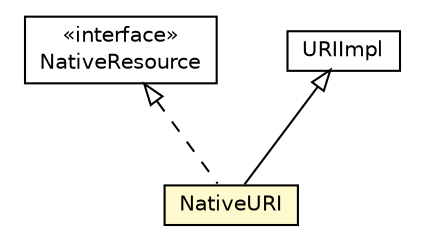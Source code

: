 #!/usr/local/bin/dot
#
# Class diagram 
# Generated by UMLGraph version R5_6-24-gf6e263 (http://www.umlgraph.org/)
#

digraph G {
	edge [fontname="Helvetica",fontsize=10,labelfontname="Helvetica",labelfontsize=10];
	node [fontname="Helvetica",fontsize=10,shape=plaintext];
	nodesep=0.25;
	ranksep=0.5;
	// org.universAAL.context.sesame.sail.model.NativeResource
	c5844675 [label=<<table title="org.universAAL.context.sesame.sail.model.NativeResource" border="0" cellborder="1" cellspacing="0" cellpadding="2" port="p" href="./NativeResource.html">
		<tr><td><table border="0" cellspacing="0" cellpadding="1">
<tr><td align="center" balign="center"> &#171;interface&#187; </td></tr>
<tr><td align="center" balign="center"> NativeResource </td></tr>
		</table></td></tr>
		</table>>, URL="./NativeResource.html", fontname="Helvetica", fontcolor="black", fontsize=10.0];
	// org.universAAL.context.sesame.sail.model.NativeURI
	c5844676 [label=<<table title="org.universAAL.context.sesame.sail.model.NativeURI" border="0" cellborder="1" cellspacing="0" cellpadding="2" port="p" bgcolor="lemonChiffon" href="./NativeURI.html">
		<tr><td><table border="0" cellspacing="0" cellpadding="1">
<tr><td align="center" balign="center"> NativeURI </td></tr>
		</table></td></tr>
		</table>>, URL="./NativeURI.html", fontname="Helvetica", fontcolor="black", fontsize=10.0];
	//org.universAAL.context.sesame.sail.model.NativeURI extends org.openrdf.model.impl.URIImpl
	c5846202:p -> c5844676:p [dir=back,arrowtail=empty];
	//org.universAAL.context.sesame.sail.model.NativeURI implements org.universAAL.context.sesame.sail.model.NativeResource
	c5844675:p -> c5844676:p [dir=back,arrowtail=empty,style=dashed];
	// org.openrdf.model.impl.URIImpl
	c5846202 [label=<<table title="org.openrdf.model.impl.URIImpl" border="0" cellborder="1" cellspacing="0" cellpadding="2" port="p" href="http://java.sun.com/j2se/1.4.2/docs/api/org/openrdf/model/impl/URIImpl.html">
		<tr><td><table border="0" cellspacing="0" cellpadding="1">
<tr><td align="center" balign="center"> URIImpl </td></tr>
		</table></td></tr>
		</table>>, URL="http://java.sun.com/j2se/1.4.2/docs/api/org/openrdf/model/impl/URIImpl.html", fontname="Helvetica", fontcolor="black", fontsize=10.0];
}

